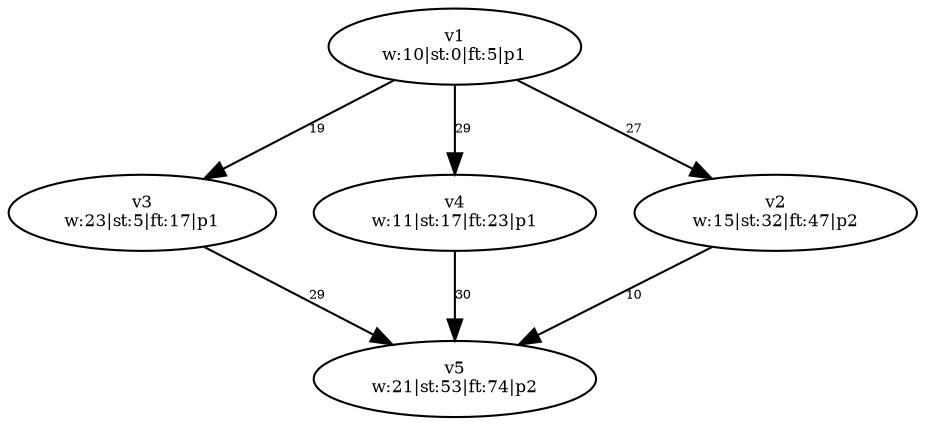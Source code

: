 digraph {
	v1 [label="v1
w:10|st:0|ft:5|p1" fontsize=8.0]
	v3 [label="v3
w:23|st:5|ft:17|p1" fontsize=8.0]
	v4 [label="v4
w:11|st:17|ft:23|p1" fontsize=8.0]
	v2 [label="v2
w:15|st:32|ft:47|p2" fontsize=8.0]
	v5 [label="v5
w:21|st:53|ft:74|p2" fontsize=8.0]
	v1 -> v2 [label=27 constraint=true fontsize=6.0]
	v1 -> v3 [label=19 constraint=true fontsize=6.0]
	v1 -> v4 [label=29 constraint=true fontsize=6.0]
	v2 -> v5 [label=10 constraint=true fontsize=6.0]
	v3 -> v5 [label=29 constraint=true fontsize=6.0]
	v4 -> v5 [label=30 constraint=true fontsize=6.0]
}

